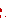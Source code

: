 \documentclass{standalone}
\usepackage{luamplib}
\begin{document}
\mplibtextextlabel{enable}
\begin{mplibcode}
vardef poly expr n of p = 
  clearxy; z0 = point 0 of p; z1 = point 1 of p;
  for i=2 upto n-1:
    z[i] = z[i-2] rotatedabout(z[i-1], 360/n-180);
  endfor
  for i=0 upto n-1: z[i] -- endfor cycle
enddef;
beginfig(1);
  path P[]; P3 = for i=0 upto 2: 6 up rotated 120i -- endfor cycle;
  fill P3 withcolor 3/4 red; undraw P3;
  for n = 4 upto 23:
    numeric m; m = floor(n / 2);
    P[n] = poly n of subpath (m, m-1) of P[n-1];
    fill P[n] withcolor (n/48)[3/4 if odd n: red else: blue fi, white];
    undraw P[n]; label(decimal n, center P[n]) withcolor white;
  endfor
endfig;
\end{mplibcode}
\end{document}
